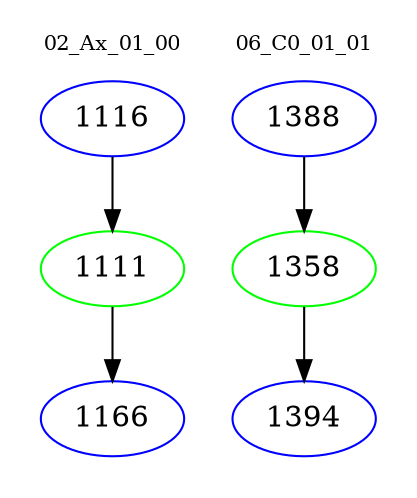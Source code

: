 digraph{
subgraph cluster_0 {
color = white
label = "02_Ax_01_00";
fontsize=10;
T0_1116 [label="1116", color="blue"]
T0_1116 -> T0_1111 [color="black"]
T0_1111 [label="1111", color="green"]
T0_1111 -> T0_1166 [color="black"]
T0_1166 [label="1166", color="blue"]
}
subgraph cluster_1 {
color = white
label = "06_C0_01_01";
fontsize=10;
T1_1388 [label="1388", color="blue"]
T1_1388 -> T1_1358 [color="black"]
T1_1358 [label="1358", color="green"]
T1_1358 -> T1_1394 [color="black"]
T1_1394 [label="1394", color="blue"]
}
}
